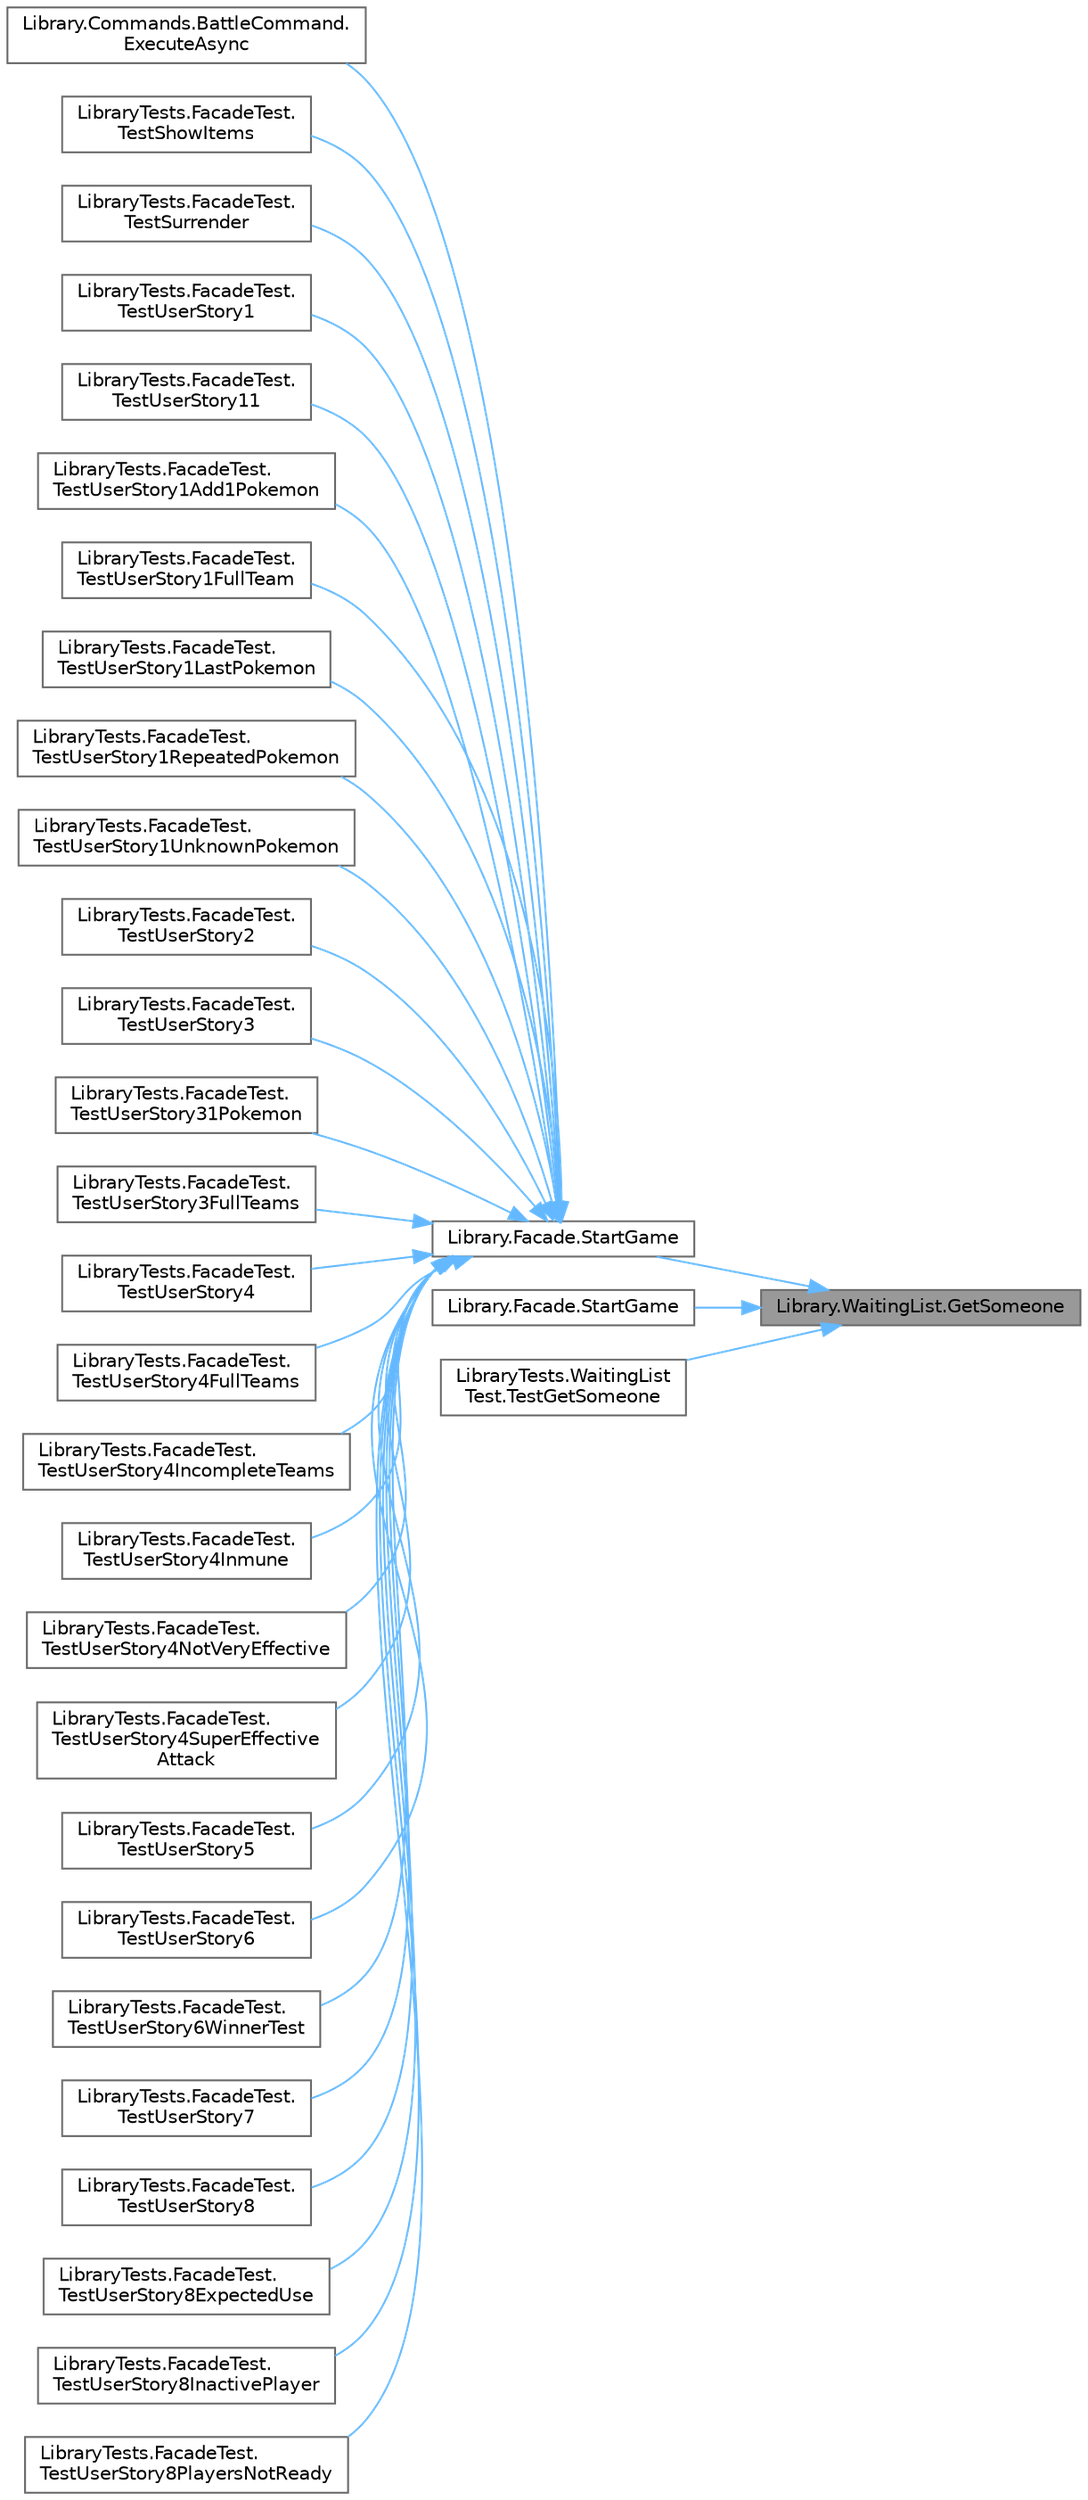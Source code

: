 digraph "Library.WaitingList.GetSomeone"
{
 // INTERACTIVE_SVG=YES
 // LATEX_PDF_SIZE
  bgcolor="transparent";
  edge [fontname=Helvetica,fontsize=10,labelfontname=Helvetica,labelfontsize=10];
  node [fontname=Helvetica,fontsize=10,shape=box,height=0.2,width=0.4];
  rankdir="RL";
  Node1 [id="Node000001",label="Library.WaitingList.GetSomeone",height=0.2,width=0.4,color="gray40", fillcolor="grey60", style="filled", fontcolor="black",tooltip="Devuelve un jugador al azar de la lista de espera."];
  Node1 -> Node2 [id="edge1_Node000001_Node000002",dir="back",color="steelblue1",style="solid",tooltip=" "];
  Node2 [id="Node000002",label="Library.Facade.StartGame",height=0.2,width=0.4,color="grey40", fillcolor="white", style="filled",URL="$classLibrary_1_1Facade.html#a254fa741693ebc4342764475104d3733",tooltip="Historia de usuario 11.1: Inicia una batalla entre dos jugadores, eligiendo un oponente específico o ..."];
  Node2 -> Node3 [id="edge2_Node000002_Node000003",dir="back",color="steelblue1",style="solid",tooltip=" "];
  Node3 [id="Node000003",label="Library.Commands.BattleCommand.\lExecuteAsync",height=0.2,width=0.4,color="grey40", fillcolor="white", style="filled",URL="$classLibrary_1_1Commands_1_1BattleCommand.html#a0d1cbd516d13618e333208a01ea7f347",tooltip="Implementa el comando 'battle'. Este comando une al jugador que envía el mensaje a la lista de jugado..."];
  Node2 -> Node4 [id="edge3_Node000002_Node000004",dir="back",color="steelblue1",style="solid",tooltip=" "];
  Node4 [id="Node000004",label="LibraryTests.FacadeTest.\lTestShowItems",height=0.2,width=0.4,color="grey40", fillcolor="white", style="filled",URL="$classLibraryTests_1_1FacadeTest.html#a90456bb6f0c4f16501499eefaa327dfd",tooltip="Verifica que los items disponibles de un jugador se muestren correctamente."];
  Node2 -> Node5 [id="edge4_Node000002_Node000005",dir="back",color="steelblue1",style="solid",tooltip=" "];
  Node5 [id="Node000005",label="LibraryTests.FacadeTest.\lTestSurrender",height=0.2,width=0.4,color="grey40", fillcolor="white", style="filled",URL="$classLibraryTests_1_1FacadeTest.html#a59409b12f5f11ca59b1722c05da89de0",tooltip="Verifica que un jugador solo pueda rendirse si está en una partida activa."];
  Node2 -> Node6 [id="edge5_Node000002_Node000006",dir="back",color="steelblue1",style="solid",tooltip=" "];
  Node6 [id="Node000006",label="LibraryTests.FacadeTest.\lTestUserStory1",height=0.2,width=0.4,color="grey40", fillcolor="white", style="filled",URL="$classLibraryTests_1_1FacadeTest.html#a0c532a87220e7aa87b92a92e99c193c0",tooltip="Test de la historia de usuario 1."];
  Node2 -> Node7 [id="edge6_Node000002_Node000007",dir="back",color="steelblue1",style="solid",tooltip=" "];
  Node7 [id="Node000007",label="LibraryTests.FacadeTest.\lTestUserStory11",height=0.2,width=0.4,color="grey40", fillcolor="white", style="filled",URL="$classLibraryTests_1_1FacadeTest.html#ab3570deef98f9efd32b87177c43f9e25",tooltip="Test de la historia de usuario 11."];
  Node2 -> Node8 [id="edge7_Node000002_Node000008",dir="back",color="steelblue1",style="solid",tooltip=" "];
  Node8 [id="Node000008",label="LibraryTests.FacadeTest.\lTestUserStory1Add1Pokemon",height=0.2,width=0.4,color="grey40", fillcolor="white", style="filled",URL="$classLibraryTests_1_1FacadeTest.html#a10bd8bf843aaa0239a2b9a75a1f01d55",tooltip="Verifica que un jugador puede añadir un Pokemon a su equipo."];
  Node2 -> Node9 [id="edge8_Node000002_Node000009",dir="back",color="steelblue1",style="solid",tooltip=" "];
  Node9 [id="Node000009",label="LibraryTests.FacadeTest.\lTestUserStory1FullTeam",height=0.2,width=0.4,color="grey40", fillcolor="white", style="filled",URL="$classLibraryTests_1_1FacadeTest.html#ac182763b9e55bee3ace5da415ab5f5b5",tooltip="Comprueba que no se pueden agregar más de 6 Pokemon a un equipo."];
  Node2 -> Node10 [id="edge9_Node000002_Node000010",dir="back",color="steelblue1",style="solid",tooltip=" "];
  Node10 [id="Node000010",label="LibraryTests.FacadeTest.\lTestUserStory1LastPokemon",height=0.2,width=0.4,color="grey40", fillcolor="white", style="filled",URL="$classLibraryTests_1_1FacadeTest.html#a538b13d1b3f8d861bf5a4ab1525cf9c0",tooltip="Verifica que cuando el jugador completa su equipo con 6 Pokemon, se muestra un mensaje indicando que ..."];
  Node2 -> Node11 [id="edge10_Node000002_Node000011",dir="back",color="steelblue1",style="solid",tooltip=" "];
  Node11 [id="Node000011",label="LibraryTests.FacadeTest.\lTestUserStory1RepeatedPokemon",height=0.2,width=0.4,color="grey40", fillcolor="white", style="filled",URL="$classLibraryTests_1_1FacadeTest.html#a5db4ed9186bb93b71c48c0284fa6209e",tooltip="Comprueba que no se puede añadir un Pokemon ya presente en el equipo del jugador."];
  Node2 -> Node12 [id="edge11_Node000002_Node000012",dir="back",color="steelblue1",style="solid",tooltip=" "];
  Node12 [id="Node000012",label="LibraryTests.FacadeTest.\lTestUserStory1UnknownPokemon",height=0.2,width=0.4,color="grey40", fillcolor="white", style="filled",URL="$classLibraryTests_1_1FacadeTest.html#abbba8e9f24b1b2d8b74bb5c23165eac6",tooltip="Verifica que si un jugador intenta elegir un Pokemon inexistente, se muestra un mensaje de error."];
  Node2 -> Node13 [id="edge12_Node000002_Node000013",dir="back",color="steelblue1",style="solid",tooltip=" "];
  Node13 [id="Node000013",label="LibraryTests.FacadeTest.\lTestUserStory2",height=0.2,width=0.4,color="grey40", fillcolor="white", style="filled",URL="$classLibraryTests_1_1FacadeTest.html#a486b36d23bdad6150c34d2bd3f3dced6",tooltip="Test de la historia de usuario 2."];
  Node2 -> Node14 [id="edge13_Node000002_Node000014",dir="back",color="steelblue1",style="solid",tooltip=" "];
  Node14 [id="Node000014",label="LibraryTests.FacadeTest.\lTestUserStory3",height=0.2,width=0.4,color="grey40", fillcolor="white", style="filled",URL="$classLibraryTests_1_1FacadeTest.html#a174a904b645e5f5216e6fb9dc4630817",tooltip="Test de la historia de usuario 3."];
  Node2 -> Node15 [id="edge14_Node000002_Node000015",dir="back",color="steelblue1",style="solid",tooltip=" "];
  Node15 [id="Node000015",label="LibraryTests.FacadeTest.\lTestUserStory31Pokemon",height=0.2,width=0.4,color="grey40", fillcolor="white", style="filled",URL="$classLibraryTests_1_1FacadeTest.html#ad457dd01813745d9531ce7f619201084",tooltip="Verifica que se muestra el HP de los Pokemon del jugador y también si otro jugador no ha completado s..."];
  Node2 -> Node16 [id="edge15_Node000002_Node000016",dir="back",color="steelblue1",style="solid",tooltip=" "];
  Node16 [id="Node000016",label="LibraryTests.FacadeTest.\lTestUserStory3FullTeams",height=0.2,width=0.4,color="grey40", fillcolor="white", style="filled",URL="$classLibraryTests_1_1FacadeTest.html#aac6a0d41eb91460778db5af54f63130b",tooltip="Verifica que cuando ambos jugadores tienen equipos completos, se puede muestrar el HP de los Pokemon ..."];
  Node2 -> Node17 [id="edge16_Node000002_Node000017",dir="back",color="steelblue1",style="solid",tooltip=" "];
  Node17 [id="Node000017",label="LibraryTests.FacadeTest.\lTestUserStory4",height=0.2,width=0.4,color="grey40", fillcolor="white", style="filled",URL="$classLibraryTests_1_1FacadeTest.html#a2fe51ecedbe3ba492916233594b36d73",tooltip="Test de la historia de usuario 4."];
  Node2 -> Node18 [id="edge17_Node000002_Node000018",dir="back",color="steelblue1",style="solid",tooltip=" "];
  Node18 [id="Node000018",label="LibraryTests.FacadeTest.\lTestUserStory4FullTeams",height=0.2,width=0.4,color="grey40", fillcolor="white", style="filled",URL="$classLibraryTests_1_1FacadeTest.html#a7b3d6724741172801da3d1894f315940",tooltip="Verifica que un jugador puede realizar un ataque solo si es el jugador activo y si el ataque existe e..."];
  Node2 -> Node19 [id="edge18_Node000002_Node000019",dir="back",color="steelblue1",style="solid",tooltip=" "];
  Node19 [id="Node000019",label="LibraryTests.FacadeTest.\lTestUserStory4IncompleteTeams",height=0.2,width=0.4,color="grey40", fillcolor="white", style="filled",URL="$classLibraryTests_1_1FacadeTest.html#a270a6bd92ed46ac82aa45ad06ad24107",tooltip="Verifica que si alguno de los jugadores no tiene su equipo completo, no pueden realizarse ataques."];
  Node2 -> Node20 [id="edge19_Node000002_Node000020",dir="back",color="steelblue1",style="solid",tooltip=" "];
  Node20 [id="Node000020",label="LibraryTests.FacadeTest.\lTestUserStory4Inmune",height=0.2,width=0.4,color="grey40", fillcolor="white", style="filled",URL="$classLibraryTests_1_1FacadeTest.html#ac8d1246dbc158a1b08a951d64b6b3452",tooltip="Verifica que se puede realizar daño en base a las efectividades."];
  Node2 -> Node21 [id="edge20_Node000002_Node000021",dir="back",color="steelblue1",style="solid",tooltip=" "];
  Node21 [id="Node000021",label="LibraryTests.FacadeTest.\lTestUserStory4NotVeryEffective",height=0.2,width=0.4,color="grey40", fillcolor="white", style="filled",URL="$classLibraryTests_1_1FacadeTest.html#a547153a9aa7c2ec004d557adad2453ca",tooltip="Verifica que se puede realizar daño en base a las efectividades."];
  Node2 -> Node22 [id="edge21_Node000002_Node000022",dir="back",color="steelblue1",style="solid",tooltip=" "];
  Node22 [id="Node000022",label="LibraryTests.FacadeTest.\lTestUserStory4SuperEffective\lAttack",height=0.2,width=0.4,color="grey40", fillcolor="white", style="filled",URL="$classLibraryTests_1_1FacadeTest.html#af5515ac555b36a2ca31956045c2692a8",tooltip="Verifica que se puede realizar daño en base a las efectividades."];
  Node2 -> Node23 [id="edge22_Node000002_Node000023",dir="back",color="steelblue1",style="solid",tooltip=" "];
  Node23 [id="Node000023",label="LibraryTests.FacadeTest.\lTestUserStory5",height=0.2,width=0.4,color="grey40", fillcolor="white", style="filled",URL="$classLibraryTests_1_1FacadeTest.html#aba6d127eb4dbc71cbd758dc3e41ecb5d",tooltip="Test de la historia de usuario 5."];
  Node2 -> Node24 [id="edge23_Node000002_Node000024",dir="back",color="steelblue1",style="solid",tooltip=" "];
  Node24 [id="Node000024",label="LibraryTests.FacadeTest.\lTestUserStory6",height=0.2,width=0.4,color="grey40", fillcolor="white", style="filled",URL="$classLibraryTests_1_1FacadeTest.html#a35433150a75ceba9bed321a7c37c8e9a",tooltip="Test de la historia de usuario 6."];
  Node2 -> Node25 [id="edge24_Node000002_Node000025",dir="back",color="steelblue1",style="solid",tooltip=" "];
  Node25 [id="Node000025",label="LibraryTests.FacadeTest.\lTestUserStory6WinnerTest",height=0.2,width=0.4,color="grey40", fillcolor="white", style="filled",URL="$classLibraryTests_1_1FacadeTest.html#aa848dbd02da950df82e2147a6a284abb",tooltip="Verifica que se muestre un mensaje indicando."];
  Node2 -> Node26 [id="edge25_Node000002_Node000026",dir="back",color="steelblue1",style="solid",tooltip=" "];
  Node26 [id="Node000026",label="LibraryTests.FacadeTest.\lTestUserStory7",height=0.2,width=0.4,color="grey40", fillcolor="white", style="filled",URL="$classLibraryTests_1_1FacadeTest.html#aadc312a366fe3e403d4e63671454031c",tooltip="Test de la historia de usuario 7."];
  Node2 -> Node27 [id="edge26_Node000002_Node000027",dir="back",color="steelblue1",style="solid",tooltip=" "];
  Node27 [id="Node000027",label="LibraryTests.FacadeTest.\lTestUserStory8",height=0.2,width=0.4,color="grey40", fillcolor="white", style="filled",URL="$classLibraryTests_1_1FacadeTest.html#afbd379e47a09ca21177b0d80591ab6f9",tooltip="Test de la historia de usuario 8."];
  Node2 -> Node28 [id="edge27_Node000002_Node000028",dir="back",color="steelblue1",style="solid",tooltip=" "];
  Node28 [id="Node000028",label="LibraryTests.FacadeTest.\lTestUserStory8ExpectedUse",height=0.2,width=0.4,color="grey40", fillcolor="white", style="filled",URL="$classLibraryTests_1_1FacadeTest.html#aac6e7e8d73bf8f1303e20064465bb8e1",tooltip="Verifica que el jugador activo pueda usar un item correctamente."];
  Node2 -> Node29 [id="edge28_Node000002_Node000029",dir="back",color="steelblue1",style="solid",tooltip=" "];
  Node29 [id="Node000029",label="LibraryTests.FacadeTest.\lTestUserStory8InactivePlayer",height=0.2,width=0.4,color="grey40", fillcolor="white", style="filled",URL="$classLibraryTests_1_1FacadeTest.html#a36324ef55159b9fda15f8af4ffed2867",tooltip="Verifica que el jugador inactivo no pueda usar items."];
  Node2 -> Node30 [id="edge29_Node000002_Node000030",dir="back",color="steelblue1",style="solid",tooltip=" "];
  Node30 [id="Node000030",label="LibraryTests.FacadeTest.\lTestUserStory8PlayersNotReady",height=0.2,width=0.4,color="grey40", fillcolor="white", style="filled",URL="$classLibraryTests_1_1FacadeTest.html#a6cbb0df5960d492889cbe914ff9786f4",tooltip="Verifica que un jugador no puede usar un item si el otro jugador no ha completado su equipo."];
  Node1 -> Node31 [id="edge30_Node000001_Node000031",dir="back",color="steelblue1",style="solid",tooltip=" "];
  Node31 [id="Node000031",label="Library.Facade.StartGame",height=0.2,width=0.4,color="grey40", fillcolor="white", style="filled",URL="$classLibrary_1_1Facade.html#a3faab158ef85b4fb9dc994f427022ad0",tooltip="Historia de usuario 11.1: Inicia una batalla entre dos jugadores, eligiendo un oponente específico o ..."];
  Node1 -> Node32 [id="edge31_Node000001_Node000032",dir="back",color="steelblue1",style="solid",tooltip=" "];
  Node32 [id="Node000032",label="LibraryTests.WaitingList\lTest.TestGetSomeone",height=0.2,width=0.4,color="grey40", fillcolor="white", style="filled",URL="$classLibraryTests_1_1WaitingListTest.html#a244b48901624c5eb50756897296538ef",tooltip="Verifica que el método pueda agregar correctamente a otro jugador de la lista de espera."];
}
